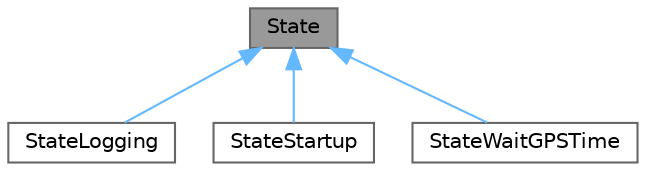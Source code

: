 digraph "State"
{
 // LATEX_PDF_SIZE
  bgcolor="transparent";
  edge [fontname=Helvetica,fontsize=10,labelfontname=Helvetica,labelfontsize=10];
  node [fontname=Helvetica,fontsize=10,shape=box,height=0.2,width=0.4];
  Node1 [id="Node000001",label="State",height=0.2,width=0.4,color="gray40", fillcolor="grey60", style="filled", fontcolor="black",tooltip=" "];
  Node1 -> Node2 [id="edge1_Node000001_Node000002",dir="back",color="steelblue1",style="solid",tooltip=" "];
  Node2 [id="Node000002",label="StateLogging",height=0.2,width=0.4,color="gray40", fillcolor="white", style="filled",URL="$class_state_logging.html",tooltip=" "];
  Node1 -> Node3 [id="edge2_Node000001_Node000003",dir="back",color="steelblue1",style="solid",tooltip=" "];
  Node3 [id="Node000003",label="StateStartup",height=0.2,width=0.4,color="gray40", fillcolor="white", style="filled",URL="$class_state_startup.html",tooltip=" "];
  Node1 -> Node4 [id="edge3_Node000001_Node000004",dir="back",color="steelblue1",style="solid",tooltip=" "];
  Node4 [id="Node000004",label="StateWaitGPSTime",height=0.2,width=0.4,color="gray40", fillcolor="white", style="filled",URL="$class_state_wait_g_p_s_time.html",tooltip=" "];
}
